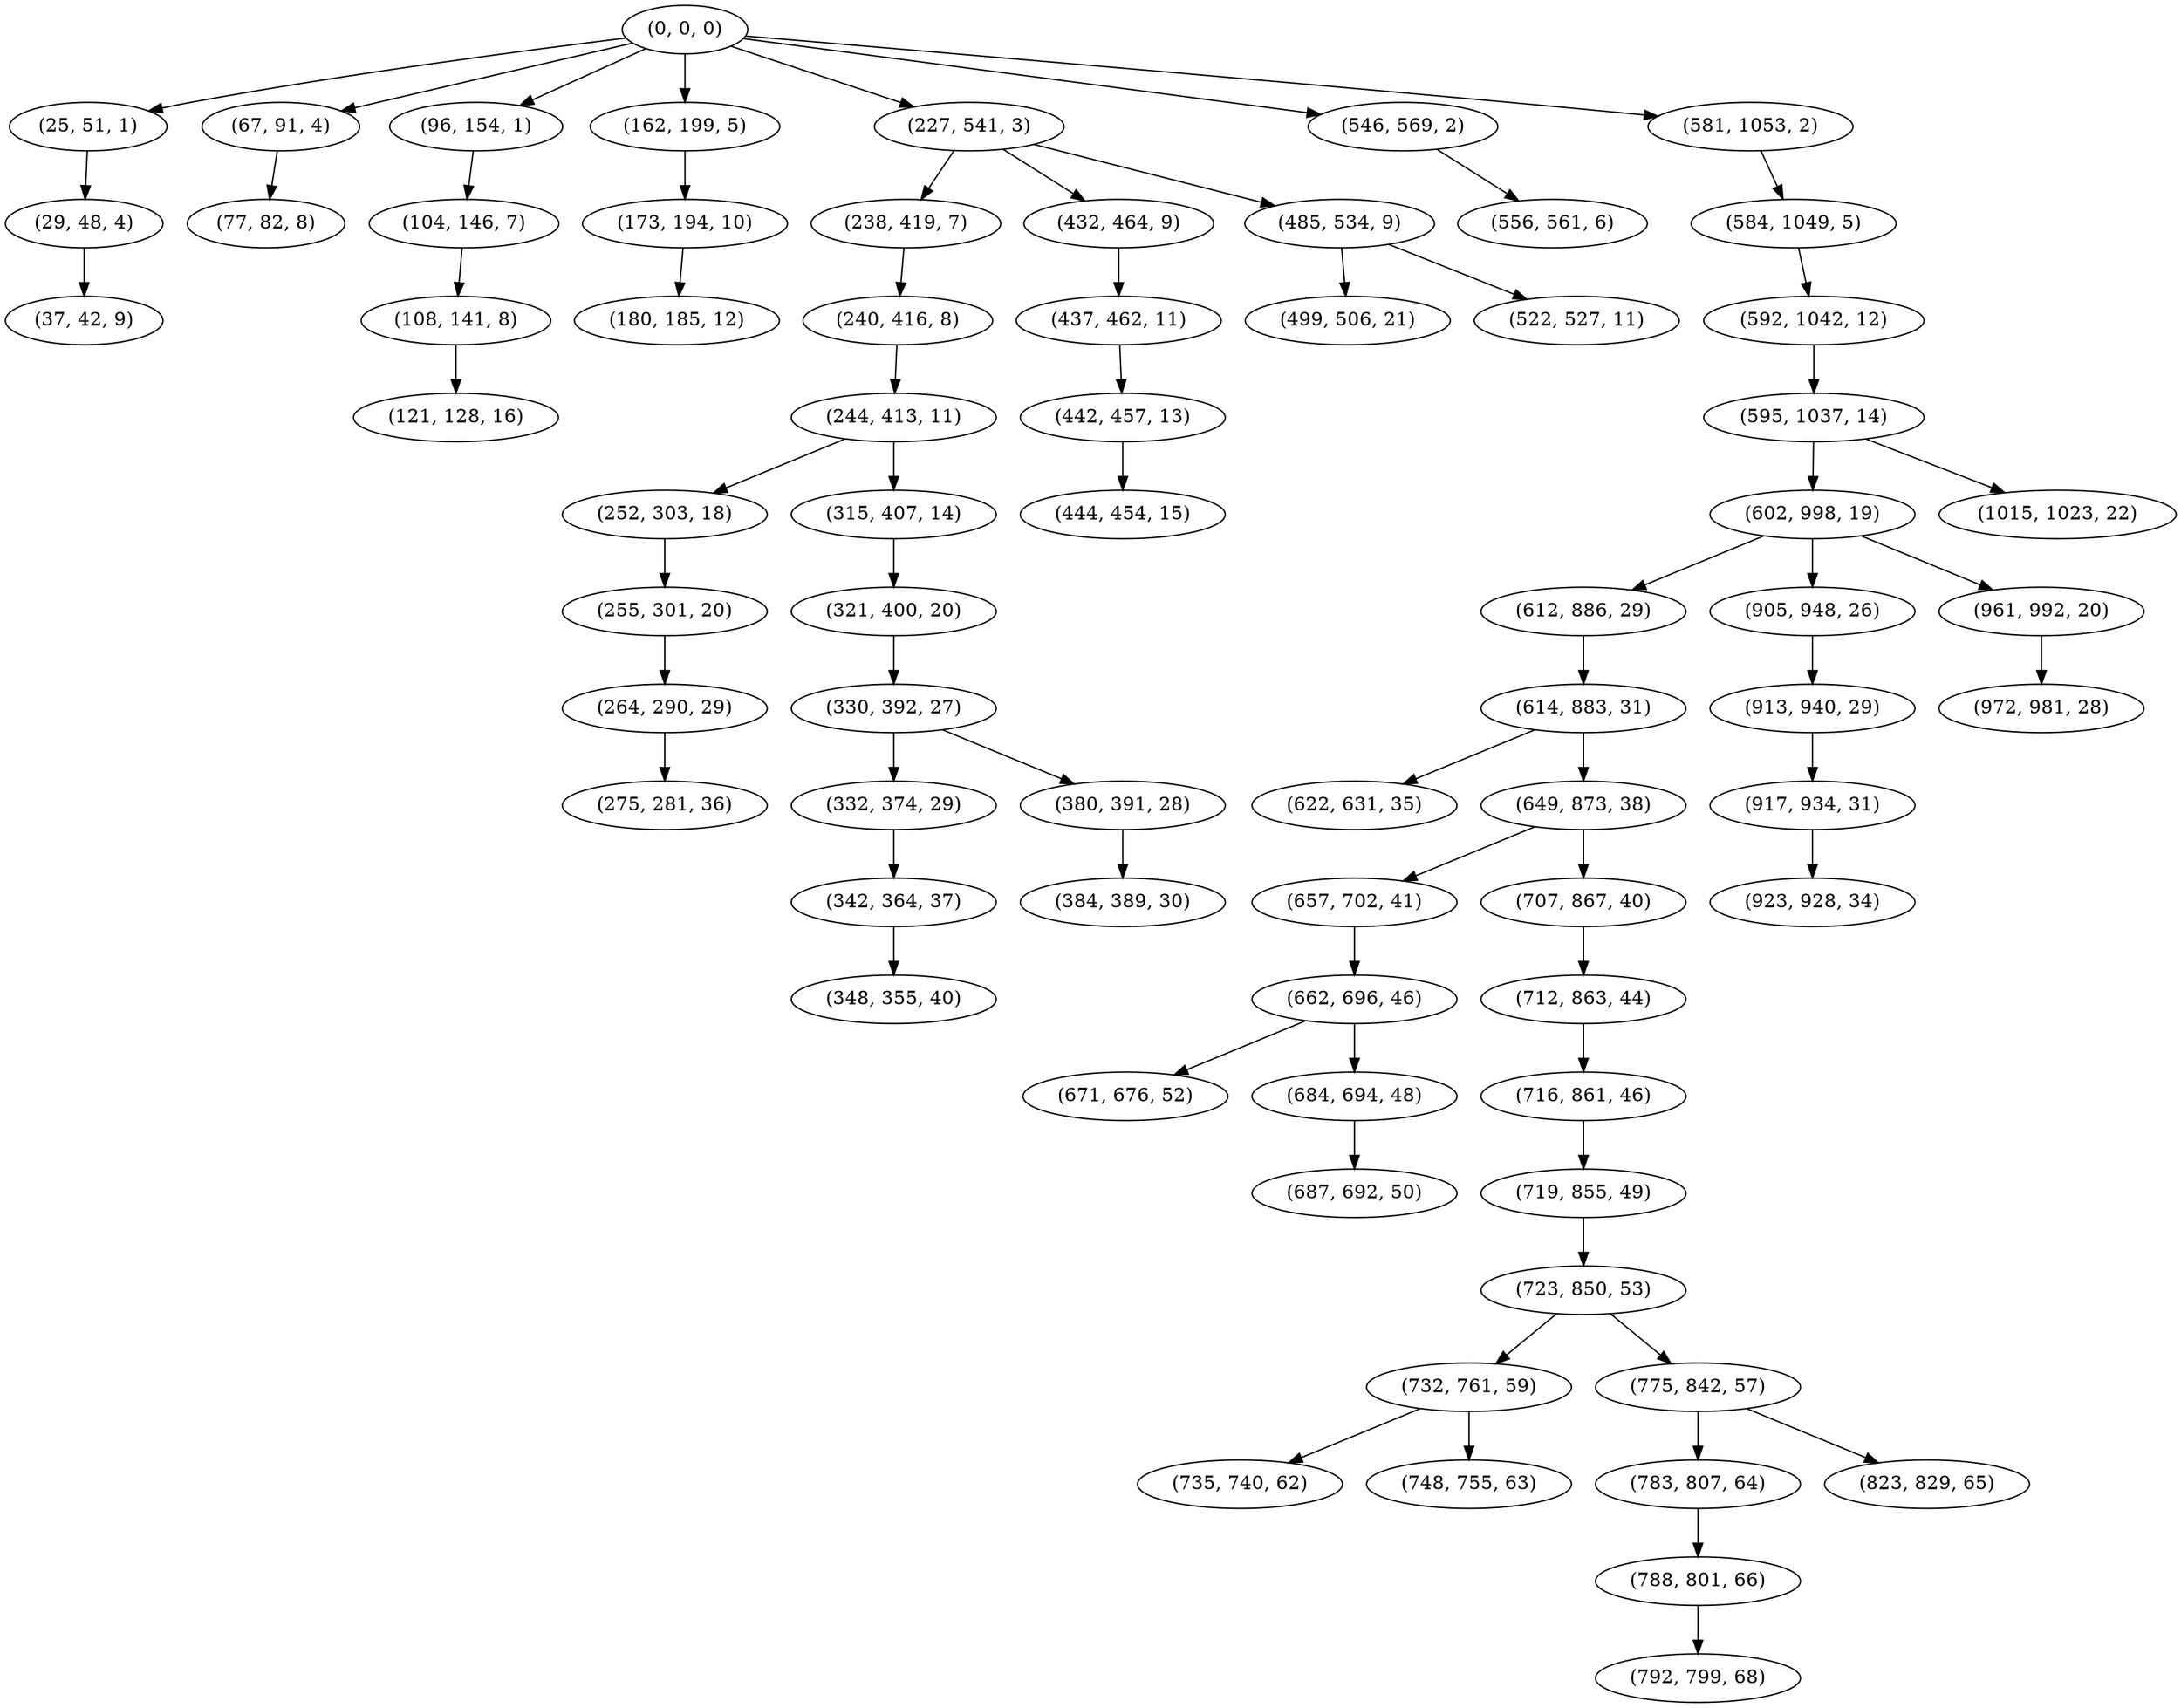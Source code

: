 digraph tree {
    "(0, 0, 0)";
    "(25, 51, 1)";
    "(29, 48, 4)";
    "(37, 42, 9)";
    "(67, 91, 4)";
    "(77, 82, 8)";
    "(96, 154, 1)";
    "(104, 146, 7)";
    "(108, 141, 8)";
    "(121, 128, 16)";
    "(162, 199, 5)";
    "(173, 194, 10)";
    "(180, 185, 12)";
    "(227, 541, 3)";
    "(238, 419, 7)";
    "(240, 416, 8)";
    "(244, 413, 11)";
    "(252, 303, 18)";
    "(255, 301, 20)";
    "(264, 290, 29)";
    "(275, 281, 36)";
    "(315, 407, 14)";
    "(321, 400, 20)";
    "(330, 392, 27)";
    "(332, 374, 29)";
    "(342, 364, 37)";
    "(348, 355, 40)";
    "(380, 391, 28)";
    "(384, 389, 30)";
    "(432, 464, 9)";
    "(437, 462, 11)";
    "(442, 457, 13)";
    "(444, 454, 15)";
    "(485, 534, 9)";
    "(499, 506, 21)";
    "(522, 527, 11)";
    "(546, 569, 2)";
    "(556, 561, 6)";
    "(581, 1053, 2)";
    "(584, 1049, 5)";
    "(592, 1042, 12)";
    "(595, 1037, 14)";
    "(602, 998, 19)";
    "(612, 886, 29)";
    "(614, 883, 31)";
    "(622, 631, 35)";
    "(649, 873, 38)";
    "(657, 702, 41)";
    "(662, 696, 46)";
    "(671, 676, 52)";
    "(684, 694, 48)";
    "(687, 692, 50)";
    "(707, 867, 40)";
    "(712, 863, 44)";
    "(716, 861, 46)";
    "(719, 855, 49)";
    "(723, 850, 53)";
    "(732, 761, 59)";
    "(735, 740, 62)";
    "(748, 755, 63)";
    "(775, 842, 57)";
    "(783, 807, 64)";
    "(788, 801, 66)";
    "(792, 799, 68)";
    "(823, 829, 65)";
    "(905, 948, 26)";
    "(913, 940, 29)";
    "(917, 934, 31)";
    "(923, 928, 34)";
    "(961, 992, 20)";
    "(972, 981, 28)";
    "(1015, 1023, 22)";
    "(0, 0, 0)" -> "(25, 51, 1)";
    "(0, 0, 0)" -> "(67, 91, 4)";
    "(0, 0, 0)" -> "(96, 154, 1)";
    "(0, 0, 0)" -> "(162, 199, 5)";
    "(0, 0, 0)" -> "(227, 541, 3)";
    "(0, 0, 0)" -> "(546, 569, 2)";
    "(0, 0, 0)" -> "(581, 1053, 2)";
    "(25, 51, 1)" -> "(29, 48, 4)";
    "(29, 48, 4)" -> "(37, 42, 9)";
    "(67, 91, 4)" -> "(77, 82, 8)";
    "(96, 154, 1)" -> "(104, 146, 7)";
    "(104, 146, 7)" -> "(108, 141, 8)";
    "(108, 141, 8)" -> "(121, 128, 16)";
    "(162, 199, 5)" -> "(173, 194, 10)";
    "(173, 194, 10)" -> "(180, 185, 12)";
    "(227, 541, 3)" -> "(238, 419, 7)";
    "(227, 541, 3)" -> "(432, 464, 9)";
    "(227, 541, 3)" -> "(485, 534, 9)";
    "(238, 419, 7)" -> "(240, 416, 8)";
    "(240, 416, 8)" -> "(244, 413, 11)";
    "(244, 413, 11)" -> "(252, 303, 18)";
    "(244, 413, 11)" -> "(315, 407, 14)";
    "(252, 303, 18)" -> "(255, 301, 20)";
    "(255, 301, 20)" -> "(264, 290, 29)";
    "(264, 290, 29)" -> "(275, 281, 36)";
    "(315, 407, 14)" -> "(321, 400, 20)";
    "(321, 400, 20)" -> "(330, 392, 27)";
    "(330, 392, 27)" -> "(332, 374, 29)";
    "(330, 392, 27)" -> "(380, 391, 28)";
    "(332, 374, 29)" -> "(342, 364, 37)";
    "(342, 364, 37)" -> "(348, 355, 40)";
    "(380, 391, 28)" -> "(384, 389, 30)";
    "(432, 464, 9)" -> "(437, 462, 11)";
    "(437, 462, 11)" -> "(442, 457, 13)";
    "(442, 457, 13)" -> "(444, 454, 15)";
    "(485, 534, 9)" -> "(499, 506, 21)";
    "(485, 534, 9)" -> "(522, 527, 11)";
    "(546, 569, 2)" -> "(556, 561, 6)";
    "(581, 1053, 2)" -> "(584, 1049, 5)";
    "(584, 1049, 5)" -> "(592, 1042, 12)";
    "(592, 1042, 12)" -> "(595, 1037, 14)";
    "(595, 1037, 14)" -> "(602, 998, 19)";
    "(595, 1037, 14)" -> "(1015, 1023, 22)";
    "(602, 998, 19)" -> "(612, 886, 29)";
    "(602, 998, 19)" -> "(905, 948, 26)";
    "(602, 998, 19)" -> "(961, 992, 20)";
    "(612, 886, 29)" -> "(614, 883, 31)";
    "(614, 883, 31)" -> "(622, 631, 35)";
    "(614, 883, 31)" -> "(649, 873, 38)";
    "(649, 873, 38)" -> "(657, 702, 41)";
    "(649, 873, 38)" -> "(707, 867, 40)";
    "(657, 702, 41)" -> "(662, 696, 46)";
    "(662, 696, 46)" -> "(671, 676, 52)";
    "(662, 696, 46)" -> "(684, 694, 48)";
    "(684, 694, 48)" -> "(687, 692, 50)";
    "(707, 867, 40)" -> "(712, 863, 44)";
    "(712, 863, 44)" -> "(716, 861, 46)";
    "(716, 861, 46)" -> "(719, 855, 49)";
    "(719, 855, 49)" -> "(723, 850, 53)";
    "(723, 850, 53)" -> "(732, 761, 59)";
    "(723, 850, 53)" -> "(775, 842, 57)";
    "(732, 761, 59)" -> "(735, 740, 62)";
    "(732, 761, 59)" -> "(748, 755, 63)";
    "(775, 842, 57)" -> "(783, 807, 64)";
    "(775, 842, 57)" -> "(823, 829, 65)";
    "(783, 807, 64)" -> "(788, 801, 66)";
    "(788, 801, 66)" -> "(792, 799, 68)";
    "(905, 948, 26)" -> "(913, 940, 29)";
    "(913, 940, 29)" -> "(917, 934, 31)";
    "(917, 934, 31)" -> "(923, 928, 34)";
    "(961, 992, 20)" -> "(972, 981, 28)";
}
